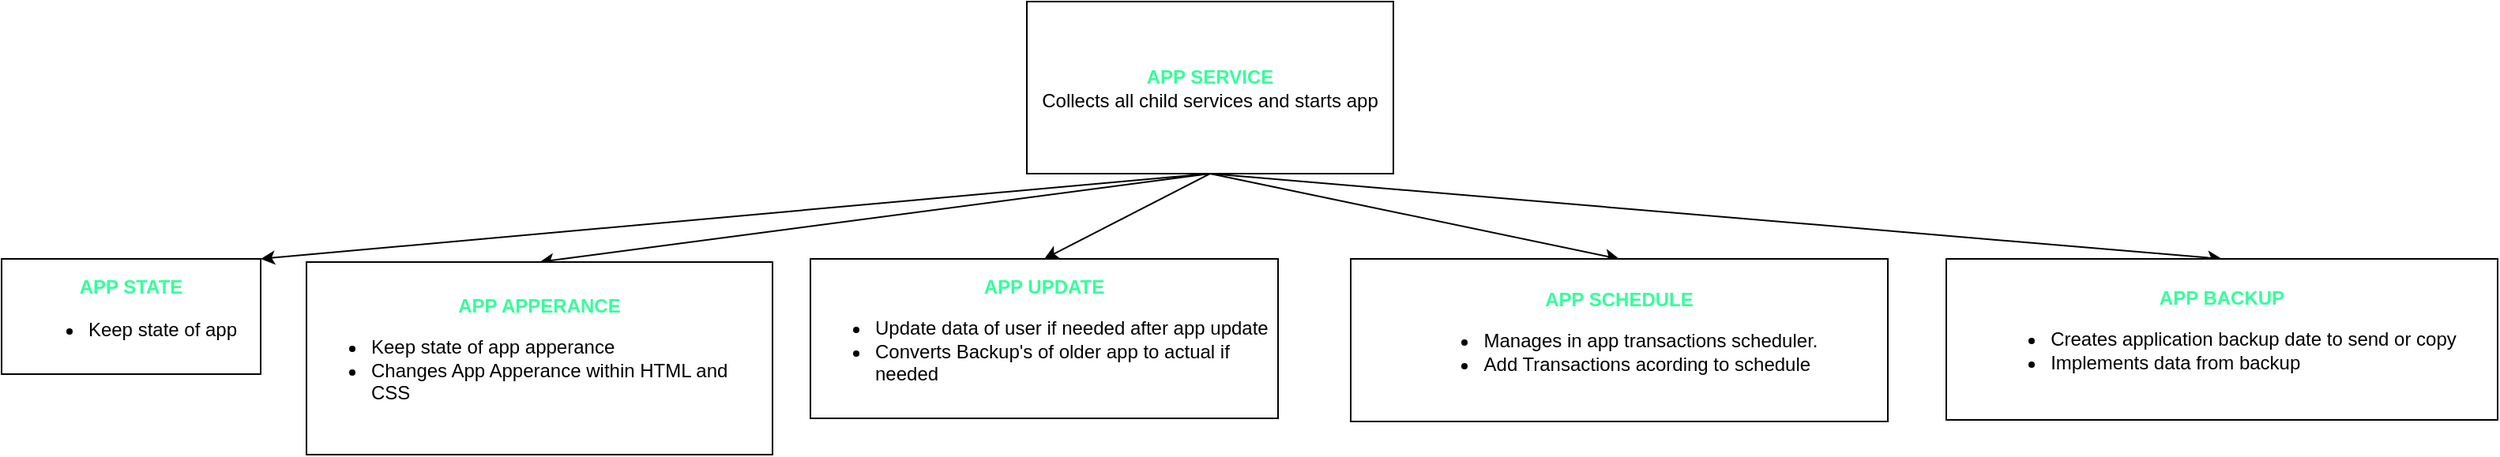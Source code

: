 <mxfile>
    <diagram id="R2RRpO5pG8_qlRIXTBHp" name="APP SERVICES">
        <mxGraphModel dx="1592" dy="737" grid="0" gridSize="10" guides="1" tooltips="1" connect="1" arrows="1" fold="1" page="1" pageScale="1" pageWidth="2500" pageHeight="2500" background="none" math="0" shadow="0">
            <root>
                <mxCell id="0"/>
                <mxCell id="1" parent="0"/>
                <mxCell id="5" style="edgeStyle=none;html=1;entryX=1;entryY=0;entryDx=0;entryDy=0;exitX=0.5;exitY=1;exitDx=0;exitDy=0;" edge="1" parent="1" source="2" target="3">
                    <mxGeometry relative="1" as="geometry"/>
                </mxCell>
                <mxCell id="7" style="edgeStyle=none;html=1;entryX=0.5;entryY=0;entryDx=0;entryDy=0;exitX=0.5;exitY=1;exitDx=0;exitDy=0;" edge="1" parent="1" source="2" target="6">
                    <mxGeometry relative="1" as="geometry"/>
                </mxCell>
                <mxCell id="9" style="edgeStyle=none;html=1;exitX=0.5;exitY=1;exitDx=0;exitDy=0;entryX=0.5;entryY=0;entryDx=0;entryDy=0;" edge="1" parent="1" source="2" target="8">
                    <mxGeometry relative="1" as="geometry"/>
                </mxCell>
                <mxCell id="11" style="edgeStyle=none;html=1;entryX=0.5;entryY=0;entryDx=0;entryDy=0;fontColor=#33FF99;exitX=0.5;exitY=1;exitDx=0;exitDy=0;" edge="1" parent="1" source="2" target="10">
                    <mxGeometry relative="1" as="geometry"/>
                </mxCell>
                <mxCell id="13" style="edgeStyle=none;html=1;entryX=0.5;entryY=0;entryDx=0;entryDy=0;fontColor=#33FF99;exitX=0.5;exitY=1;exitDx=0;exitDy=0;" edge="1" parent="1" source="2" target="12">
                    <mxGeometry relative="1" as="geometry"/>
                </mxCell>
                <mxCell id="2" value="&lt;b&gt;&lt;font color=&quot;#33ff99&quot;&gt;APP SERVICE&lt;/font&gt;&lt;/b&gt;&lt;br&gt;Collects all child services and starts app" style="rounded=0;whiteSpace=wrap;html=1;" vertex="1" parent="1">
                    <mxGeometry x="1117" y="33" width="232" height="109" as="geometry"/>
                </mxCell>
                <mxCell id="3" value="&lt;font color=&quot;#33ff99&quot;&gt;&lt;b&gt;APP STATE&lt;/b&gt;&lt;/font&gt;&lt;br&gt;&lt;ul&gt;&lt;li style=&quot;text-align: left;&quot;&gt;Keep state of app&lt;/li&gt;&lt;/ul&gt;" style="rounded=0;whiteSpace=wrap;html=1;shadow=0;glass=0;" vertex="1" parent="1">
                    <mxGeometry x="468" y="196" width="164" height="73" as="geometry"/>
                </mxCell>
                <mxCell id="6" value="&lt;b&gt;&lt;font color=&quot;#33ff99&quot;&gt;APP APPERANCE&lt;/font&gt;&lt;/b&gt;&lt;br&gt;&lt;ul&gt;&lt;li style=&quot;text-align: left;&quot;&gt;Keep state of app apperance&lt;/li&gt;&lt;li style=&quot;text-align: left;&quot;&gt;Changes App Apperance within HTML and CSS&lt;/li&gt;&lt;/ul&gt;" style="rounded=0;whiteSpace=wrap;html=1;" vertex="1" parent="1">
                    <mxGeometry x="661" y="198" width="295" height="122" as="geometry"/>
                </mxCell>
                <mxCell id="8" value="&lt;font color=&quot;#33ff99&quot;&gt;&lt;b&gt;APP UPDATE&lt;/b&gt;&lt;/font&gt;&lt;br&gt;&lt;ul&gt;&lt;li style=&quot;text-align: left;&quot;&gt;Update data of user if needed after app update&lt;/li&gt;&lt;li style=&quot;text-align: left;&quot;&gt;Converts Backup's of older app to actual if needed&lt;/li&gt;&lt;/ul&gt;" style="rounded=0;whiteSpace=wrap;html=1;align=center;" vertex="1" parent="1">
                    <mxGeometry x="980" y="196" width="296" height="101" as="geometry"/>
                </mxCell>
                <mxCell id="10" value="&lt;font color=&quot;#33ff99&quot;&gt;&lt;b&gt;APP SCHEDULE&lt;/b&gt;&lt;/font&gt;&lt;br&gt;&lt;ul&gt;&lt;li style=&quot;text-align: left;&quot;&gt;Manages in app transactions scheduler. &lt;/li&gt;&lt;li style=&quot;text-align: left;&quot;&gt;Add Transactions acording to schedule&lt;/li&gt;&lt;/ul&gt;" style="rounded=0;whiteSpace=wrap;html=1;" vertex="1" parent="1">
                    <mxGeometry x="1322" y="196" width="340" height="103" as="geometry"/>
                </mxCell>
                <mxCell id="12" value="&lt;font color=&quot;#33ff99&quot;&gt;&lt;b&gt;APP BACKUP&lt;/b&gt;&lt;/font&gt;&lt;br&gt;&lt;ul&gt;&lt;li&gt;Creates application backup date to send or copy&lt;/li&gt;&lt;li style=&quot;text-align: left;&quot;&gt;Implements data from backup&lt;/li&gt;&lt;/ul&gt;" style="rounded=0;whiteSpace=wrap;html=1;" vertex="1" parent="1">
                    <mxGeometry x="1699" y="196" width="349" height="102" as="geometry"/>
                </mxCell>
            </root>
        </mxGraphModel>
    </diagram>
</mxfile>